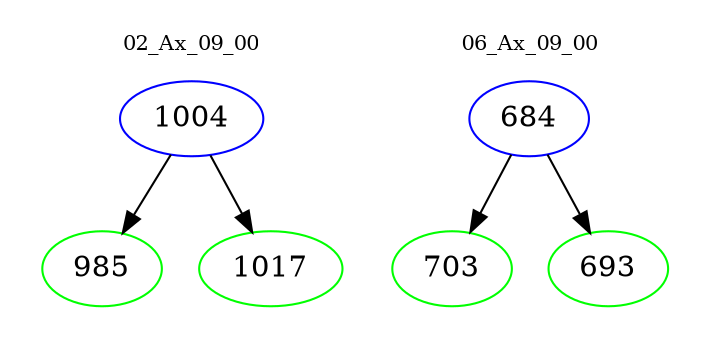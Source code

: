 digraph{
subgraph cluster_0 {
color = white
label = "02_Ax_09_00";
fontsize=10;
T0_1004 [label="1004", color="blue"]
T0_1004 -> T0_985 [color="black"]
T0_985 [label="985", color="green"]
T0_1004 -> T0_1017 [color="black"]
T0_1017 [label="1017", color="green"]
}
subgraph cluster_1 {
color = white
label = "06_Ax_09_00";
fontsize=10;
T1_684 [label="684", color="blue"]
T1_684 -> T1_703 [color="black"]
T1_703 [label="703", color="green"]
T1_684 -> T1_693 [color="black"]
T1_693 [label="693", color="green"]
}
}
